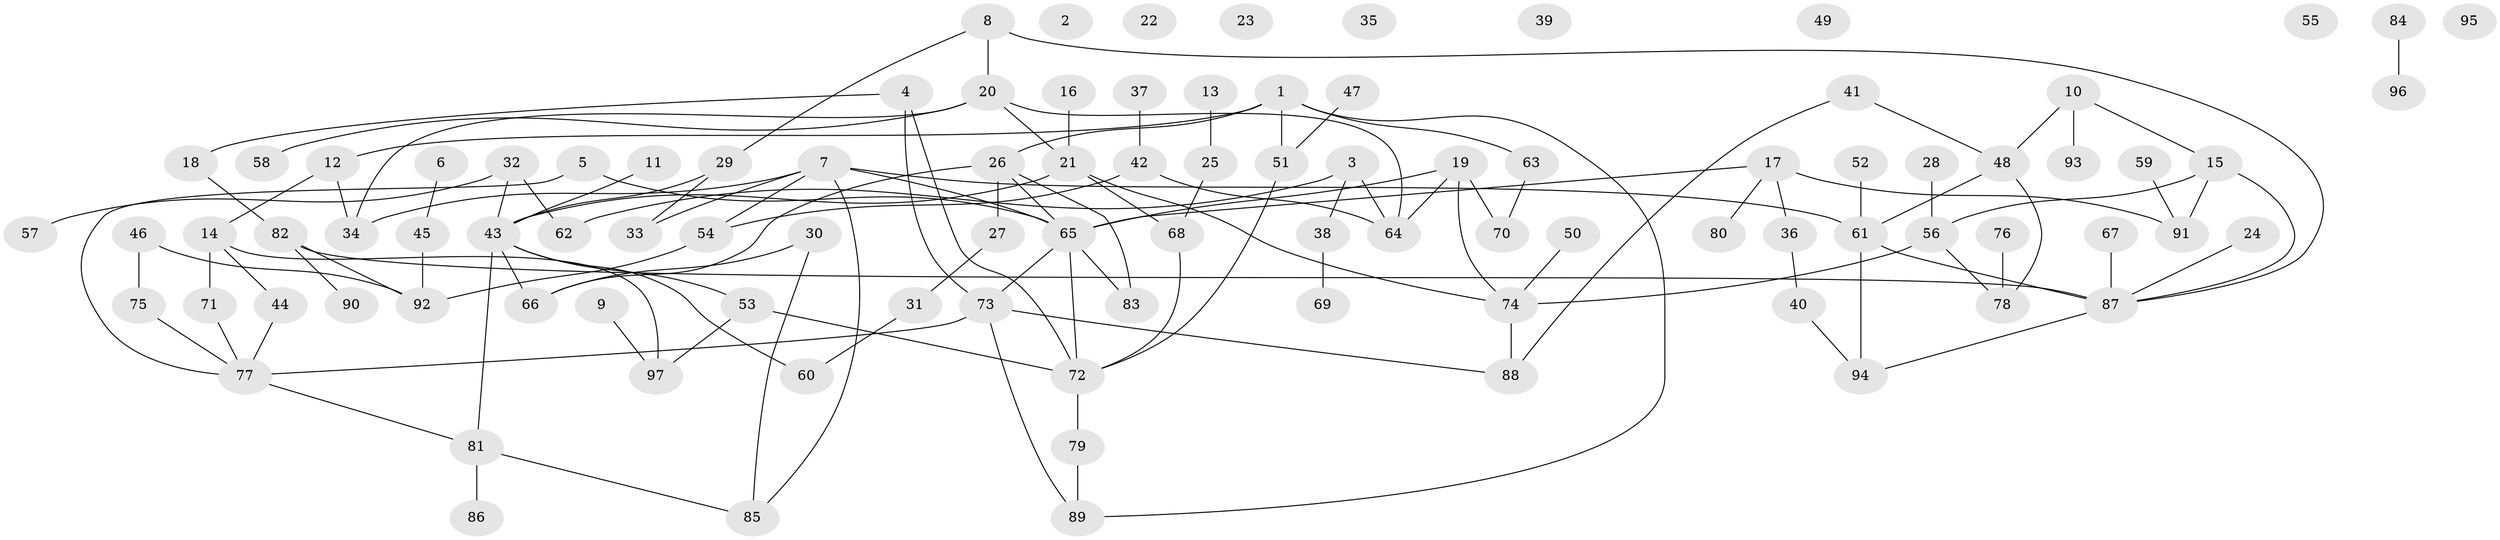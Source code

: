 // coarse degree distribution, {6: 0.14285714285714285, 3: 0.14285714285714285, 7: 0.14285714285714285, 1: 0.23809523809523808, 9: 0.047619047619047616, 5: 0.09523809523809523, 2: 0.047619047619047616, 4: 0.14285714285714285}
// Generated by graph-tools (version 1.1) at 2025/35/03/04/25 23:35:53]
// undirected, 97 vertices, 123 edges
graph export_dot {
  node [color=gray90,style=filled];
  1;
  2;
  3;
  4;
  5;
  6;
  7;
  8;
  9;
  10;
  11;
  12;
  13;
  14;
  15;
  16;
  17;
  18;
  19;
  20;
  21;
  22;
  23;
  24;
  25;
  26;
  27;
  28;
  29;
  30;
  31;
  32;
  33;
  34;
  35;
  36;
  37;
  38;
  39;
  40;
  41;
  42;
  43;
  44;
  45;
  46;
  47;
  48;
  49;
  50;
  51;
  52;
  53;
  54;
  55;
  56;
  57;
  58;
  59;
  60;
  61;
  62;
  63;
  64;
  65;
  66;
  67;
  68;
  69;
  70;
  71;
  72;
  73;
  74;
  75;
  76;
  77;
  78;
  79;
  80;
  81;
  82;
  83;
  84;
  85;
  86;
  87;
  88;
  89;
  90;
  91;
  92;
  93;
  94;
  95;
  96;
  97;
  1 -- 12;
  1 -- 26;
  1 -- 51;
  1 -- 63;
  1 -- 89;
  3 -- 38;
  3 -- 62;
  3 -- 64;
  4 -- 18;
  4 -- 72;
  4 -- 73;
  5 -- 65;
  5 -- 77;
  6 -- 45;
  7 -- 33;
  7 -- 34;
  7 -- 54;
  7 -- 61;
  7 -- 65;
  7 -- 85;
  8 -- 20;
  8 -- 29;
  8 -- 87;
  9 -- 97;
  10 -- 15;
  10 -- 48;
  10 -- 93;
  11 -- 43;
  12 -- 14;
  12 -- 34;
  13 -- 25;
  14 -- 44;
  14 -- 71;
  14 -- 97;
  15 -- 56;
  15 -- 87;
  15 -- 91;
  16 -- 21;
  17 -- 36;
  17 -- 65;
  17 -- 80;
  17 -- 91;
  18 -- 82;
  19 -- 64;
  19 -- 65;
  19 -- 70;
  19 -- 74;
  20 -- 21;
  20 -- 34;
  20 -- 58;
  20 -- 64;
  21 -- 43;
  21 -- 68;
  21 -- 74;
  24 -- 87;
  25 -- 68;
  26 -- 27;
  26 -- 65;
  26 -- 66;
  26 -- 83;
  27 -- 31;
  28 -- 56;
  29 -- 33;
  29 -- 43;
  30 -- 66;
  30 -- 85;
  31 -- 60;
  32 -- 43;
  32 -- 57;
  32 -- 62;
  36 -- 40;
  37 -- 42;
  38 -- 69;
  40 -- 94;
  41 -- 48;
  41 -- 88;
  42 -- 54;
  42 -- 64;
  43 -- 53;
  43 -- 60;
  43 -- 66;
  43 -- 81;
  44 -- 77;
  45 -- 92;
  46 -- 75;
  46 -- 92;
  47 -- 51;
  48 -- 61;
  48 -- 78;
  50 -- 74;
  51 -- 72;
  52 -- 61;
  53 -- 72;
  53 -- 97;
  54 -- 92;
  56 -- 74;
  56 -- 78;
  59 -- 91;
  61 -- 87;
  61 -- 94;
  63 -- 70;
  65 -- 72;
  65 -- 73;
  65 -- 83;
  67 -- 87;
  68 -- 72;
  71 -- 77;
  72 -- 79;
  73 -- 77;
  73 -- 88;
  73 -- 89;
  74 -- 88;
  75 -- 77;
  76 -- 78;
  77 -- 81;
  79 -- 89;
  81 -- 85;
  81 -- 86;
  82 -- 87;
  82 -- 90;
  82 -- 92;
  84 -- 96;
  87 -- 94;
}
